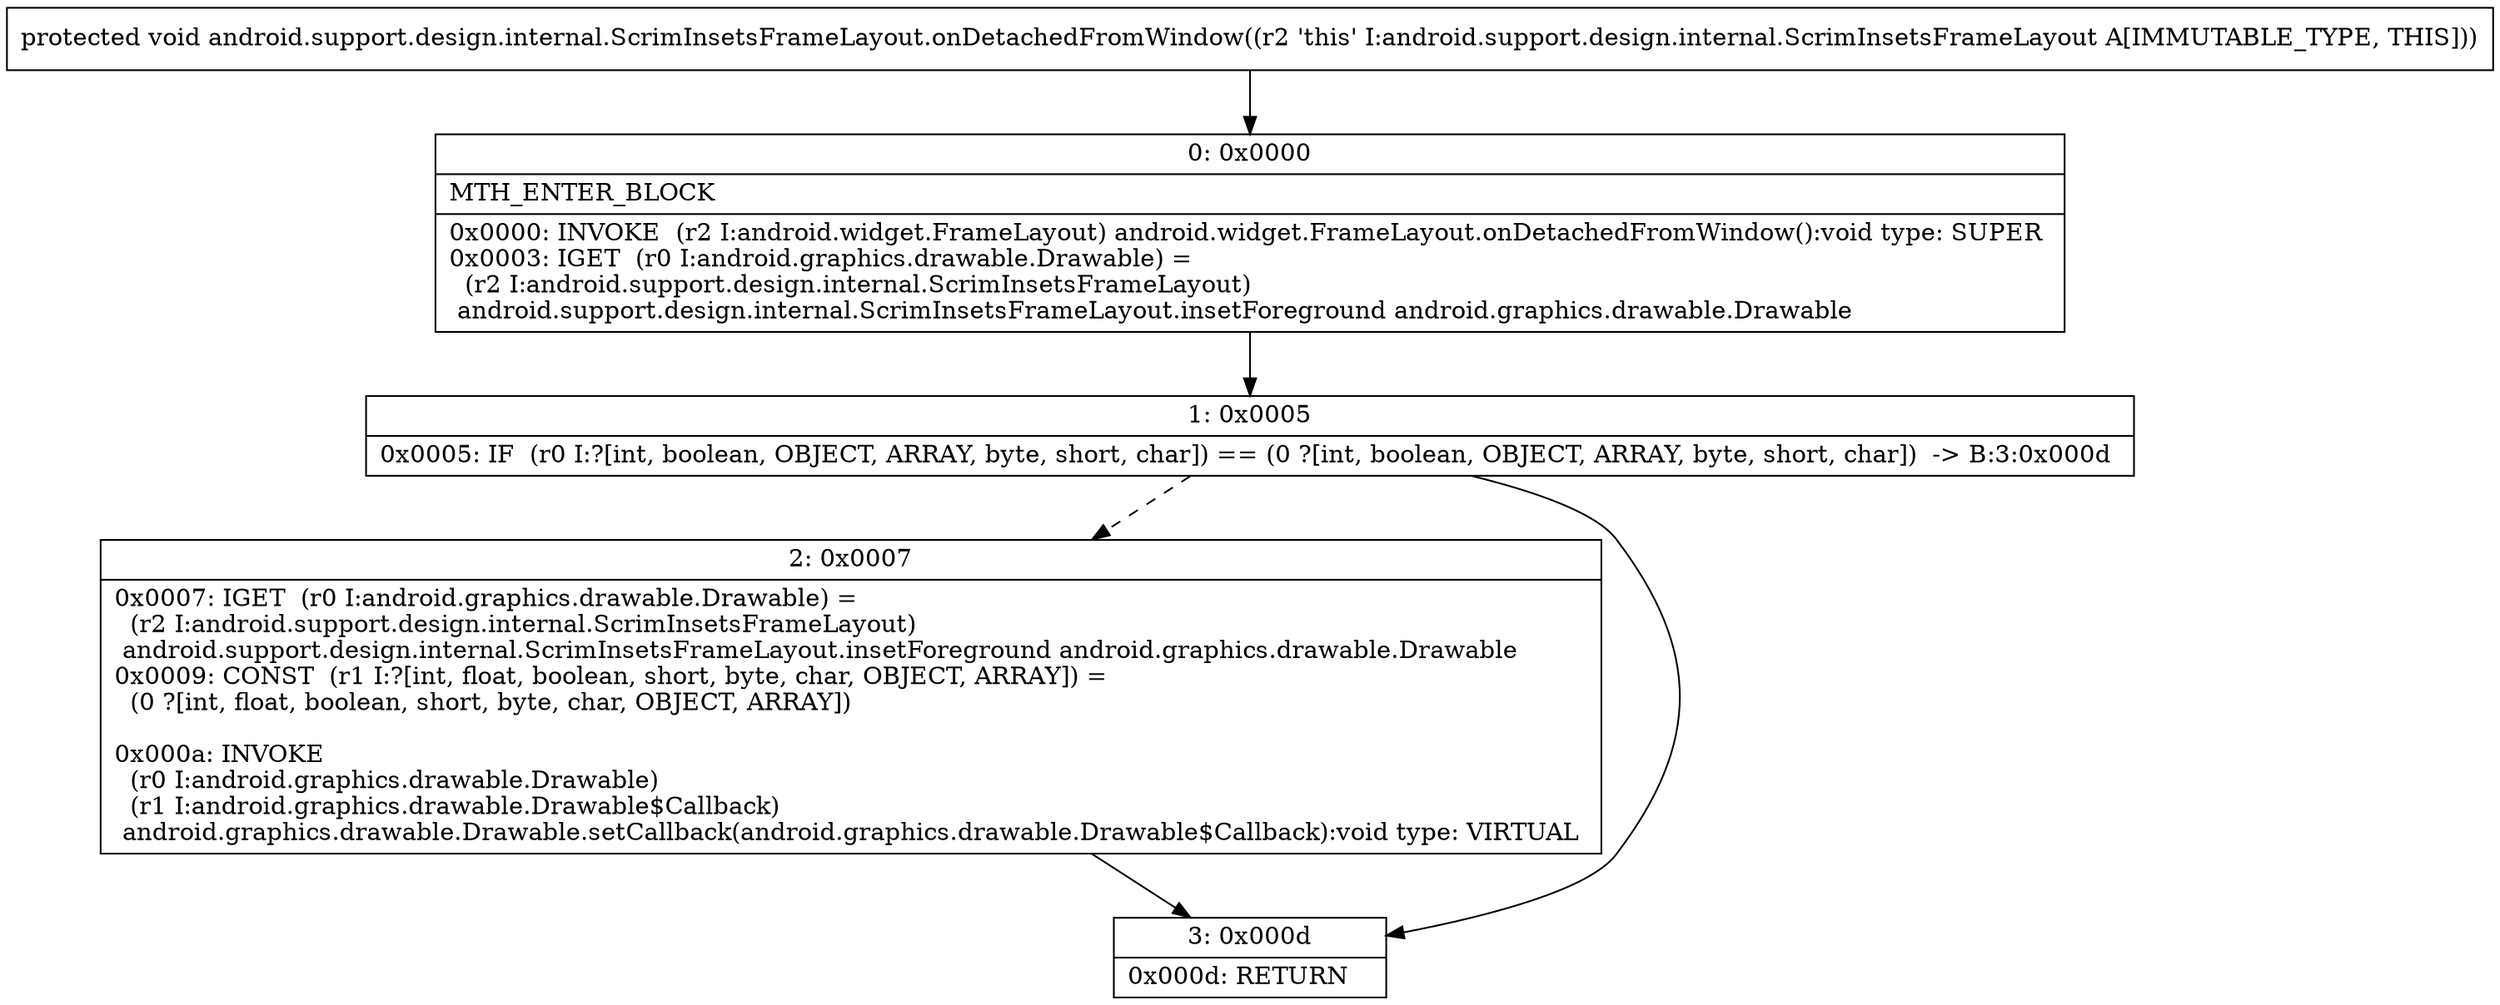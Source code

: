 digraph "CFG forandroid.support.design.internal.ScrimInsetsFrameLayout.onDetachedFromWindow()V" {
Node_0 [shape=record,label="{0\:\ 0x0000|MTH_ENTER_BLOCK\l|0x0000: INVOKE  (r2 I:android.widget.FrameLayout) android.widget.FrameLayout.onDetachedFromWindow():void type: SUPER \l0x0003: IGET  (r0 I:android.graphics.drawable.Drawable) = \l  (r2 I:android.support.design.internal.ScrimInsetsFrameLayout)\l android.support.design.internal.ScrimInsetsFrameLayout.insetForeground android.graphics.drawable.Drawable \l}"];
Node_1 [shape=record,label="{1\:\ 0x0005|0x0005: IF  (r0 I:?[int, boolean, OBJECT, ARRAY, byte, short, char]) == (0 ?[int, boolean, OBJECT, ARRAY, byte, short, char])  \-\> B:3:0x000d \l}"];
Node_2 [shape=record,label="{2\:\ 0x0007|0x0007: IGET  (r0 I:android.graphics.drawable.Drawable) = \l  (r2 I:android.support.design.internal.ScrimInsetsFrameLayout)\l android.support.design.internal.ScrimInsetsFrameLayout.insetForeground android.graphics.drawable.Drawable \l0x0009: CONST  (r1 I:?[int, float, boolean, short, byte, char, OBJECT, ARRAY]) = \l  (0 ?[int, float, boolean, short, byte, char, OBJECT, ARRAY])\l \l0x000a: INVOKE  \l  (r0 I:android.graphics.drawable.Drawable)\l  (r1 I:android.graphics.drawable.Drawable$Callback)\l android.graphics.drawable.Drawable.setCallback(android.graphics.drawable.Drawable$Callback):void type: VIRTUAL \l}"];
Node_3 [shape=record,label="{3\:\ 0x000d|0x000d: RETURN   \l}"];
MethodNode[shape=record,label="{protected void android.support.design.internal.ScrimInsetsFrameLayout.onDetachedFromWindow((r2 'this' I:android.support.design.internal.ScrimInsetsFrameLayout A[IMMUTABLE_TYPE, THIS])) }"];
MethodNode -> Node_0;
Node_0 -> Node_1;
Node_1 -> Node_2[style=dashed];
Node_1 -> Node_3;
Node_2 -> Node_3;
}

